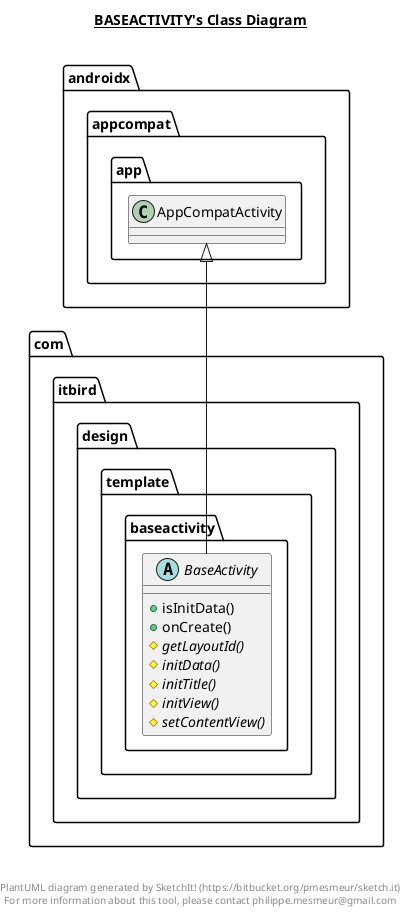 @startuml

title __BASEACTIVITY's Class Diagram__\n

  namespace com.itbird.design {
    namespace template {
      namespace baseactivity {
        abstract class com.itbird.design.template.baseactivity.BaseActivity {
            + isInitData()
            + onCreate()
            {abstract} # getLayoutId()
            {abstract} # initData()
            {abstract} # initTitle()
            {abstract} # initView()
            {abstract} # setContentView()
        }
      }
    }
  }
  

  com.itbird.design.template.baseactivity.BaseActivity -up-|> androidx.appcompat.app.AppCompatActivity


right footer


PlantUML diagram generated by SketchIt! (https://bitbucket.org/pmesmeur/sketch.it)
For more information about this tool, please contact philippe.mesmeur@gmail.com
endfooter

@enduml
